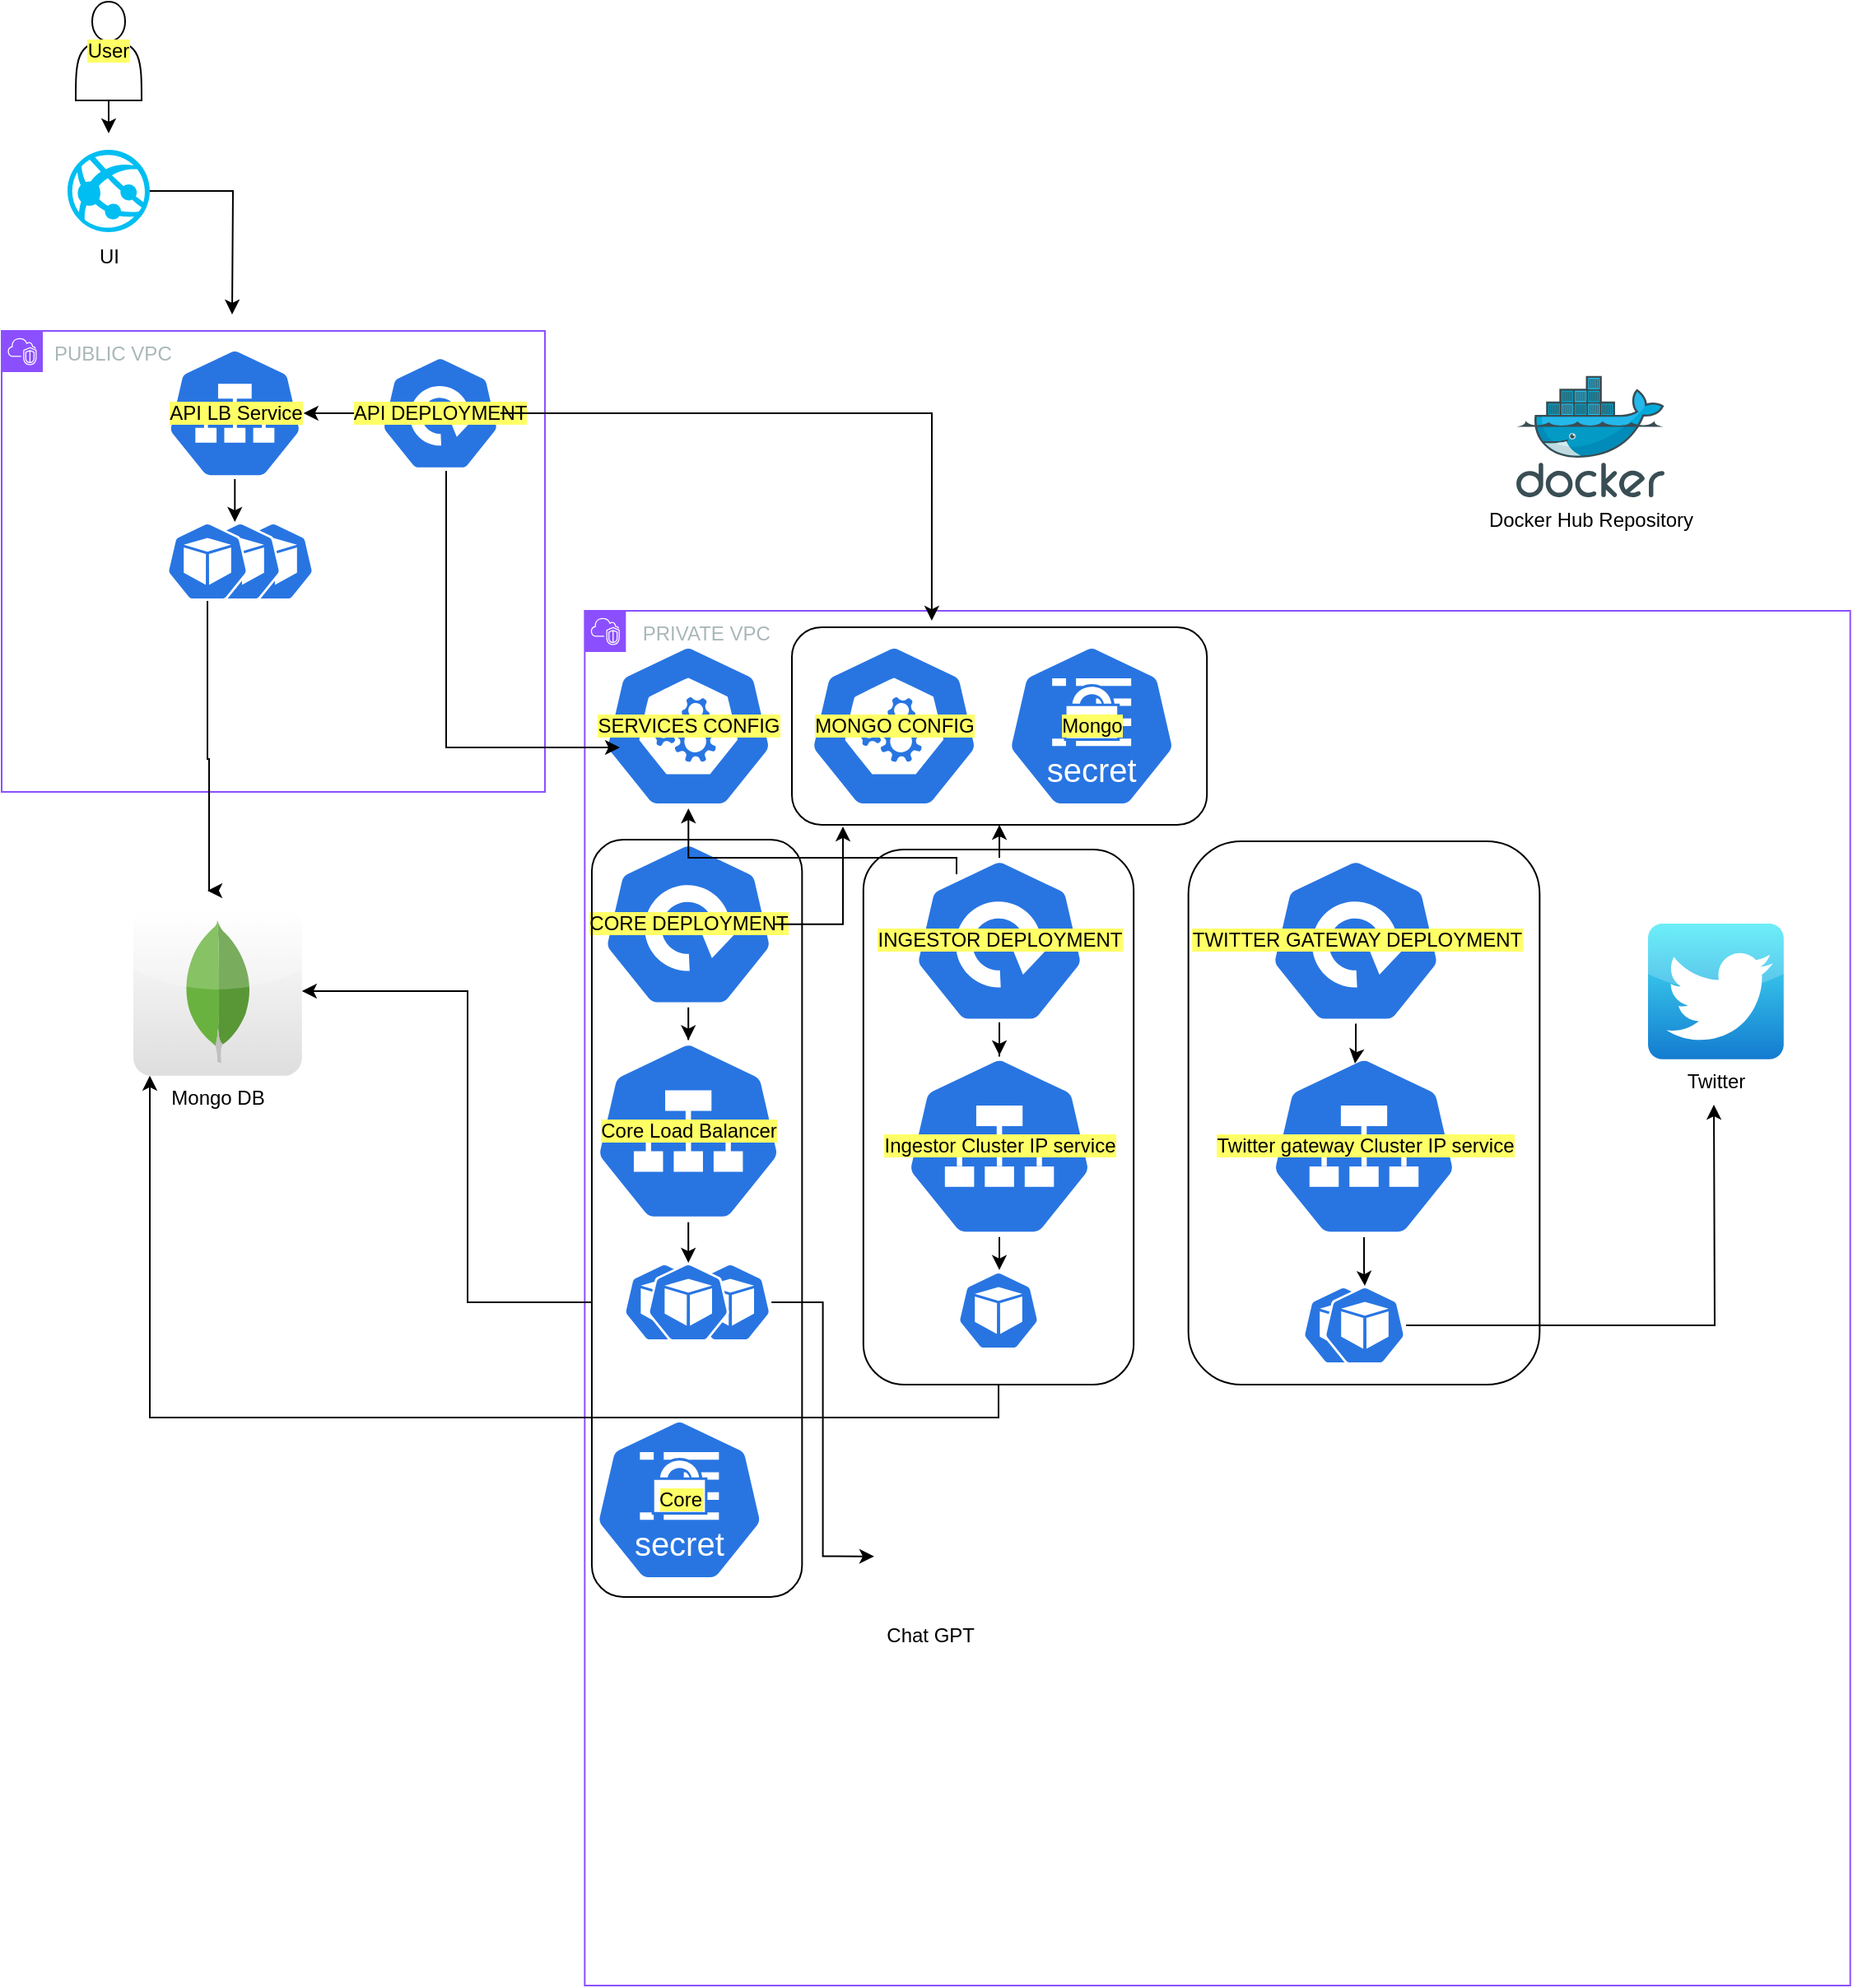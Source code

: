 <mxfile version="23.1.5" type="device">
  <diagram name="Page-1" id="wpjhp378p_wYqzwrvWmC">
    <mxGraphModel dx="1434" dy="2007" grid="1" gridSize="10" guides="1" tooltips="1" connect="1" arrows="1" fold="1" page="1" pageScale="1" pageWidth="850" pageHeight="1100" math="0" shadow="0">
      <root>
        <mxCell id="0" />
        <mxCell id="1" parent="0" />
        <mxCell id="jLbucT6svpMvIEo2dQPF-14" value="&amp;nbsp;PRIVATE VPC" style="points=[[0,0],[0.25,0],[0.5,0],[0.75,0],[1,0],[1,0.25],[1,0.5],[1,0.75],[1,1],[0.75,1],[0.5,1],[0.25,1],[0,1],[0,0.75],[0,0.5],[0,0.25]];outlineConnect=0;gradientColor=none;html=1;whiteSpace=wrap;fontSize=12;fontStyle=0;container=1;pointerEvents=0;collapsible=0;recursiveResize=0;shape=mxgraph.aws4.group;grIcon=mxgraph.aws4.group_vpc2;strokeColor=#8C4FFF;fillColor=none;verticalAlign=top;align=left;spacingLeft=30;fontColor=#AAB7B8;dashed=0;" vertex="1" parent="1">
          <mxGeometry x="374.17" y="190" width="768.66" height="835" as="geometry" />
        </mxCell>
        <mxCell id="jLbucT6svpMvIEo2dQPF-23" value="&lt;span style=&quot;background-color: rgb(255, 255, 102);&quot;&gt;SERVICES CONFIG&lt;/span&gt;" style="aspect=fixed;sketch=0;html=1;dashed=0;whitespace=wrap;fillColor=#2875E2;strokeColor=#ffffff;points=[[0.005,0.63,0],[0.1,0.2,0],[0.9,0.2,0],[0.5,0,0],[0.995,0.63,0],[0.72,0.99,0],[0.5,1,0],[0.28,0.99,0]];shape=mxgraph.kubernetes.icon2;prIcon=c_m" vertex="1" parent="jLbucT6svpMvIEo2dQPF-14">
          <mxGeometry x="10.83" y="20" width="104.17" height="100" as="geometry" />
        </mxCell>
        <mxCell id="jLbucT6svpMvIEo2dQPF-22" value="&lt;span style=&quot;background-color: rgb(255, 255, 102);&quot;&gt;MONGO CONFIG&lt;/span&gt;" style="aspect=fixed;sketch=0;html=1;dashed=0;whitespace=wrap;fillColor=#2875E2;strokeColor=#ffffff;points=[[0.005,0.63,0],[0.1,0.2,0],[0.9,0.2,0],[0.5,0,0],[0.995,0.63,0],[0.72,0.99,0],[0.5,1,0],[0.28,0.99,0]];shape=mxgraph.kubernetes.icon2;prIcon=c_m" vertex="1" parent="jLbucT6svpMvIEo2dQPF-14">
          <mxGeometry x="135.83" y="20" width="104.17" height="100" as="geometry" />
        </mxCell>
        <mxCell id="jLbucT6svpMvIEo2dQPF-2" value="&lt;span style=&quot;background-color: rgb(255, 255, 102);&quot;&gt;Mongo&lt;/span&gt;" style="aspect=fixed;sketch=0;html=1;dashed=0;whitespace=wrap;fillColor=#2875E2;strokeColor=#ffffff;points=[[0.005,0.63,0],[0.1,0.2,0],[0.9,0.2,0],[0.5,0,0],[0.995,0.63,0],[0.72,0.99,0],[0.5,1,0],[0.28,0.99,0]];shape=mxgraph.kubernetes.icon2;kubernetesLabel=1;prIcon=secret" vertex="1" parent="jLbucT6svpMvIEo2dQPF-14">
          <mxGeometry x="255.83" y="20" width="104.17" height="100" as="geometry" />
        </mxCell>
        <mxCell id="jLbucT6svpMvIEo2dQPF-40" value="" style="edgeStyle=orthogonalEdgeStyle;rounded=0;orthogonalLoop=1;jettySize=auto;html=1;" edge="1" parent="jLbucT6svpMvIEo2dQPF-14" source="jLbucT6svpMvIEo2dQPF-7" target="jLbucT6svpMvIEo2dQPF-13">
          <mxGeometry relative="1" as="geometry" />
        </mxCell>
        <mxCell id="jLbucT6svpMvIEo2dQPF-7" value="&lt;span style=&quot;background-color: rgb(255, 255, 102);&quot;&gt;CORE DEPLOYMENT&lt;/span&gt;" style="aspect=fixed;sketch=0;html=1;dashed=0;whitespace=wrap;fillColor=#2875E2;strokeColor=#ffffff;points=[[0.005,0.63,0],[0.1,0.2,0],[0.9,0.2,0],[0.5,0,0],[0.995,0.63,0],[0.72,0.99,0],[0.5,1,0],[0.28,0.99,0]];shape=mxgraph.kubernetes.icon2;prIcon=deploy" vertex="1" parent="jLbucT6svpMvIEo2dQPF-14">
          <mxGeometry x="10.42" y="140" width="105" height="100.8" as="geometry" />
        </mxCell>
        <mxCell id="jLbucT6svpMvIEo2dQPF-11" value="&lt;span style=&quot;background-color: rgb(255, 255, 102);&quot;&gt;TWITTER GATEWAY DEPLOYMENT&lt;/span&gt;" style="aspect=fixed;sketch=0;html=1;dashed=0;whitespace=wrap;fillColor=#2875E2;strokeColor=#ffffff;points=[[0.005,0.63,0],[0.1,0.2,0],[0.9,0.2,0],[0.5,0,0],[0.995,0.63,0],[0.72,0.99,0],[0.5,1,0],[0.28,0.99,0]];shape=mxgraph.kubernetes.icon2;prIcon=deploy" vertex="1" parent="jLbucT6svpMvIEo2dQPF-14">
          <mxGeometry x="415.83" y="150" width="105" height="100.8" as="geometry" />
        </mxCell>
        <mxCell id="jLbucT6svpMvIEo2dQPF-42" value="" style="edgeStyle=orthogonalEdgeStyle;rounded=0;orthogonalLoop=1;jettySize=auto;html=1;" edge="1" parent="jLbucT6svpMvIEo2dQPF-14" source="jLbucT6svpMvIEo2dQPF-13" target="jLbucT6svpMvIEo2dQPF-37">
          <mxGeometry relative="1" as="geometry" />
        </mxCell>
        <mxCell id="jLbucT6svpMvIEo2dQPF-13" value="&lt;span style=&quot;background-color: rgb(255, 255, 102);&quot;&gt;Core Load Balancer&lt;/span&gt;" style="aspect=fixed;sketch=0;html=1;dashed=0;whitespace=wrap;fillColor=#2875E2;strokeColor=#ffffff;points=[[0.005,0.63,0],[0.1,0.2,0],[0.9,0.2,0],[0.5,0,0],[0.995,0.63,0],[0.72,0.99,0],[0.5,1,0],[0.28,0.99,0]];shape=mxgraph.kubernetes.icon2;prIcon=svc" vertex="1" parent="jLbucT6svpMvIEo2dQPF-14">
          <mxGeometry x="5.42" y="260.8" width="115" height="110.4" as="geometry" />
        </mxCell>
        <mxCell id="jLbucT6svpMvIEo2dQPF-142" style="edgeStyle=orthogonalEdgeStyle;rounded=0;orthogonalLoop=1;jettySize=auto;html=1;entryX=0;entryY=0.5;entryDx=0;entryDy=0;" edge="1" parent="jLbucT6svpMvIEo2dQPF-14" source="jLbucT6svpMvIEo2dQPF-35" target="jLbucT6svpMvIEo2dQPF-141">
          <mxGeometry relative="1" as="geometry" />
        </mxCell>
        <mxCell id="jLbucT6svpMvIEo2dQPF-35" value="" style="aspect=fixed;sketch=0;html=1;dashed=0;whitespace=wrap;fillColor=#2875E2;strokeColor=#ffffff;points=[[0.005,0.63,0],[0.1,0.2,0],[0.9,0.2,0],[0.5,0,0],[0.995,0.63,0],[0.72,0.99,0],[0.5,1,0],[0.28,0.99,0]];shape=mxgraph.kubernetes.icon2;prIcon=pod" vertex="1" parent="jLbucT6svpMvIEo2dQPF-14">
          <mxGeometry x="63.42" y="396" width="50" height="48" as="geometry" />
        </mxCell>
        <mxCell id="jLbucT6svpMvIEo2dQPF-36" value="" style="aspect=fixed;sketch=0;html=1;dashed=0;whitespace=wrap;fillColor=#2875E2;strokeColor=#ffffff;points=[[0.005,0.63,0],[0.1,0.2,0],[0.9,0.2,0],[0.5,0,0],[0.995,0.63,0],[0.72,0.99,0],[0.5,1,0],[0.28,0.99,0]];shape=mxgraph.kubernetes.icon2;prIcon=pod" vertex="1" parent="jLbucT6svpMvIEo2dQPF-14">
          <mxGeometry x="23.42" y="396" width="50" height="48" as="geometry" />
        </mxCell>
        <mxCell id="jLbucT6svpMvIEo2dQPF-37" value="" style="aspect=fixed;sketch=0;html=1;dashed=0;whitespace=wrap;fillColor=#2875E2;strokeColor=#ffffff;points=[[0.005,0.63,0],[0.1,0.2,0],[0.9,0.2,0],[0.5,0,0],[0.995,0.63,0],[0.72,0.99,0],[0.5,1,0],[0.28,0.99,0]];shape=mxgraph.kubernetes.icon2;prIcon=pod" vertex="1" parent="jLbucT6svpMvIEo2dQPF-14">
          <mxGeometry x="37.92" y="396" width="50" height="48" as="geometry" />
        </mxCell>
        <mxCell id="jLbucT6svpMvIEo2dQPF-59" value="" style="rounded=1;whiteSpace=wrap;html=1;fillColor=none;" vertex="1" parent="jLbucT6svpMvIEo2dQPF-14">
          <mxGeometry x="125.83" y="10" width="252.08" height="120" as="geometry" />
        </mxCell>
        <mxCell id="jLbucT6svpMvIEo2dQPF-95" style="edgeStyle=orthogonalEdgeStyle;rounded=0;orthogonalLoop=1;jettySize=auto;html=1;exitX=0.252;exitY=0.099;exitDx=0;exitDy=0;exitPerimeter=0;" edge="1" parent="jLbucT6svpMvIEo2dQPF-14" source="jLbucT6svpMvIEo2dQPF-12" target="jLbucT6svpMvIEo2dQPF-23">
          <mxGeometry relative="1" as="geometry">
            <Array as="points">
              <mxPoint x="226" y="150" />
              <mxPoint x="63" y="150" />
            </Array>
          </mxGeometry>
        </mxCell>
        <mxCell id="jLbucT6svpMvIEo2dQPF-96" style="edgeStyle=orthogonalEdgeStyle;rounded=0;orthogonalLoop=1;jettySize=auto;html=1;entryX=0.5;entryY=1;entryDx=0;entryDy=0;" edge="1" parent="jLbucT6svpMvIEo2dQPF-14" source="jLbucT6svpMvIEo2dQPF-12" target="jLbucT6svpMvIEo2dQPF-59">
          <mxGeometry relative="1" as="geometry" />
        </mxCell>
        <mxCell id="jLbucT6svpMvIEo2dQPF-12" value="&lt;span style=&quot;background-color: rgb(255, 255, 102);&quot;&gt;INGESTOR DEPLOYMENT&lt;/span&gt;" style="aspect=fixed;sketch=0;html=1;dashed=0;whitespace=wrap;fillColor=#2875E2;strokeColor=#ffffff;points=[[0.005,0.63,0],[0.1,0.2,0],[0.9,0.2,0],[0.5,0,0],[0.995,0.63,0],[0.72,0.99,0],[0.5,1,0],[0.28,0.99,0]];shape=mxgraph.kubernetes.icon2;prIcon=deploy" vertex="1" parent="jLbucT6svpMvIEo2dQPF-14">
          <mxGeometry x="199.37" y="150" width="105" height="100.8" as="geometry" />
        </mxCell>
        <mxCell id="jLbucT6svpMvIEo2dQPF-18" value="&lt;span style=&quot;background-color: rgb(255, 255, 102);&quot;&gt;Ingestor Cluster IP service&lt;/span&gt;" style="aspect=fixed;sketch=0;html=1;dashed=0;whitespace=wrap;fillColor=#2875E2;strokeColor=#ffffff;points=[[0.005,0.63,0],[0.1,0.2,0],[0.9,0.2,0],[0.5,0,0],[0.995,0.63,0],[0.72,0.99,0],[0.5,1,0],[0.28,0.99,0]];shape=mxgraph.kubernetes.icon2;prIcon=svc" vertex="1" parent="jLbucT6svpMvIEo2dQPF-14">
          <mxGeometry x="194.37" y="270.0" width="115" height="110.4" as="geometry" />
        </mxCell>
        <mxCell id="jLbucT6svpMvIEo2dQPF-63" style="edgeStyle=orthogonalEdgeStyle;rounded=0;orthogonalLoop=1;jettySize=auto;html=1;entryX=0.5;entryY=0;entryDx=0;entryDy=0;entryPerimeter=0;" edge="1" parent="jLbucT6svpMvIEo2dQPF-14" source="jLbucT6svpMvIEo2dQPF-12" target="jLbucT6svpMvIEo2dQPF-18">
          <mxGeometry relative="1" as="geometry" />
        </mxCell>
        <mxCell id="jLbucT6svpMvIEo2dQPF-64" value="" style="aspect=fixed;sketch=0;html=1;dashed=0;whitespace=wrap;fillColor=#2875E2;strokeColor=#ffffff;points=[[0.005,0.63,0],[0.1,0.2,0],[0.9,0.2,0],[0.5,0,0],[0.995,0.63,0],[0.72,0.99,0],[0.5,1,0],[0.28,0.99,0]];shape=mxgraph.kubernetes.icon2;prIcon=pod" vertex="1" parent="jLbucT6svpMvIEo2dQPF-14">
          <mxGeometry x="226.33" y="401" width="50" height="48" as="geometry" />
        </mxCell>
        <mxCell id="jLbucT6svpMvIEo2dQPF-68" value="" style="rounded=1;whiteSpace=wrap;html=1;fillColor=none;" vertex="1" parent="jLbucT6svpMvIEo2dQPF-14">
          <mxGeometry x="169.24" y="145" width="164.17" height="325" as="geometry" />
        </mxCell>
        <mxCell id="jLbucT6svpMvIEo2dQPF-66" style="edgeStyle=orthogonalEdgeStyle;rounded=0;orthogonalLoop=1;jettySize=auto;html=1;entryX=0.5;entryY=0;entryDx=0;entryDy=0;entryPerimeter=0;" edge="1" parent="jLbucT6svpMvIEo2dQPF-14" source="jLbucT6svpMvIEo2dQPF-18" target="jLbucT6svpMvIEo2dQPF-64">
          <mxGeometry relative="1" as="geometry" />
        </mxCell>
        <mxCell id="jLbucT6svpMvIEo2dQPF-125" value="" style="edgeStyle=orthogonalEdgeStyle;rounded=0;orthogonalLoop=1;jettySize=auto;html=1;" edge="1" parent="jLbucT6svpMvIEo2dQPF-14" source="jLbucT6svpMvIEo2dQPF-21" target="jLbucT6svpMvIEo2dQPF-124">
          <mxGeometry relative="1" as="geometry" />
        </mxCell>
        <mxCell id="jLbucT6svpMvIEo2dQPF-21" value="&lt;span style=&quot;background-color: rgb(255, 255, 102);&quot;&gt;Twitter gateway Cluster IP service&lt;/span&gt;" style="aspect=fixed;sketch=0;html=1;dashed=0;whitespace=wrap;fillColor=#2875E2;strokeColor=#ffffff;points=[[0.005,0.63,0],[0.1,0.2,0],[0.9,0.2,0],[0.5,0,0],[0.995,0.63,0],[0.72,0.99,0],[0.5,1,0],[0.28,0.99,0]];shape=mxgraph.kubernetes.icon2;prIcon=svc" vertex="1" parent="jLbucT6svpMvIEo2dQPF-14">
          <mxGeometry x="415.83" y="270.0" width="115" height="110.4" as="geometry" />
        </mxCell>
        <mxCell id="jLbucT6svpMvIEo2dQPF-97" style="edgeStyle=orthogonalEdgeStyle;rounded=0;orthogonalLoop=1;jettySize=auto;html=1;entryX=0.452;entryY=0.045;entryDx=0;entryDy=0;entryPerimeter=0;" edge="1" parent="jLbucT6svpMvIEo2dQPF-14" source="jLbucT6svpMvIEo2dQPF-11" target="jLbucT6svpMvIEo2dQPF-21">
          <mxGeometry relative="1" as="geometry" />
        </mxCell>
        <mxCell id="jLbucT6svpMvIEo2dQPF-98" value="" style="aspect=fixed;sketch=0;html=1;dashed=0;whitespace=wrap;fillColor=#2875E2;strokeColor=#ffffff;points=[[0.005,0.63,0],[0.1,0.2,0],[0.9,0.2,0],[0.5,0,0],[0.995,0.63,0],[0.72,0.99,0],[0.5,1,0],[0.28,0.99,0]];shape=mxgraph.kubernetes.icon2;prIcon=pod" vertex="1" parent="jLbucT6svpMvIEo2dQPF-14">
          <mxGeometry x="435.83" y="410" width="50" height="48" as="geometry" />
        </mxCell>
        <mxCell id="jLbucT6svpMvIEo2dQPF-127" style="edgeStyle=orthogonalEdgeStyle;rounded=0;orthogonalLoop=1;jettySize=auto;html=1;" edge="1" parent="jLbucT6svpMvIEo2dQPF-14" source="jLbucT6svpMvIEo2dQPF-124">
          <mxGeometry relative="1" as="geometry">
            <mxPoint x="685.83" y="300" as="targetPoint" />
          </mxGeometry>
        </mxCell>
        <mxCell id="jLbucT6svpMvIEo2dQPF-124" value="" style="aspect=fixed;sketch=0;html=1;dashed=0;whitespace=wrap;fillColor=#2875E2;strokeColor=#ffffff;points=[[0.005,0.63,0],[0.1,0.2,0],[0.9,0.2,0],[0.5,0,0],[0.995,0.63,0],[0.72,0.99,0],[0.5,1,0],[0.28,0.99,0]];shape=mxgraph.kubernetes.icon2;prIcon=pod" vertex="1" parent="jLbucT6svpMvIEo2dQPF-14">
          <mxGeometry x="448.83" y="410" width="50" height="48" as="geometry" />
        </mxCell>
        <mxCell id="jLbucT6svpMvIEo2dQPF-126" value="" style="rounded=1;whiteSpace=wrap;html=1;fillColor=none;" vertex="1" parent="jLbucT6svpMvIEo2dQPF-14">
          <mxGeometry x="366.66" y="140" width="213.34" height="330" as="geometry" />
        </mxCell>
        <mxCell id="jLbucT6svpMvIEo2dQPF-128" style="edgeStyle=orthogonalEdgeStyle;rounded=0;orthogonalLoop=1;jettySize=auto;html=1;entryX=0.123;entryY=1.008;entryDx=0;entryDy=0;entryPerimeter=0;" edge="1" parent="jLbucT6svpMvIEo2dQPF-14" source="jLbucT6svpMvIEo2dQPF-7" target="jLbucT6svpMvIEo2dQPF-59">
          <mxGeometry relative="1" as="geometry" />
        </mxCell>
        <mxCell id="jLbucT6svpMvIEo2dQPF-5" value="&lt;span style=&quot;background-color: rgb(255, 255, 102);&quot;&gt;Core&lt;/span&gt;" style="aspect=fixed;sketch=0;html=1;dashed=0;whitespace=wrap;fillColor=#2875E2;strokeColor=#ffffff;points=[[0.005,0.63,0],[0.1,0.2,0],[0.9,0.2,0],[0.5,0,0],[0.995,0.63,0],[0.72,0.99,0],[0.5,1,0],[0.28,0.99,0]];shape=mxgraph.kubernetes.icon2;kubernetesLabel=1;prIcon=secret" vertex="1" parent="jLbucT6svpMvIEo2dQPF-14">
          <mxGeometry x="5.42" y="490" width="104.17" height="100" as="geometry" />
        </mxCell>
        <mxCell id="jLbucT6svpMvIEo2dQPF-141" value="Chat GPT" style="shape=image;verticalLabelPosition=bottom;labelBackgroundColor=default;verticalAlign=top;aspect=fixed;imageAspect=0;image=https://uxwing.com/wp-content/themes/uxwing/download/brands-and-social-media/chatgpt-icon.png;" vertex="1" parent="jLbucT6svpMvIEo2dQPF-14">
          <mxGeometry x="175.83" y="540" width="68.66" height="68.66" as="geometry" />
        </mxCell>
        <mxCell id="jLbucT6svpMvIEo2dQPF-67" value="" style="rounded=1;whiteSpace=wrap;html=1;fillColor=none;" vertex="1" parent="jLbucT6svpMvIEo2dQPF-14">
          <mxGeometry x="4.3" y="139" width="127.7" height="460" as="geometry" />
        </mxCell>
        <mxCell id="jLbucT6svpMvIEo2dQPF-147" value="" style="shape=image;verticalLabelPosition=bottom;labelBackgroundColor=default;verticalAlign=top;aspect=fixed;imageAspect=0;image=https://static-00.iconduck.com/assets.00/flask-icon-2048x1826-nxzeqh6a.png;" vertex="1" parent="jLbucT6svpMvIEo2dQPF-14">
          <mxGeometry x="400" y="417.05" width="35.83" height="31.95" as="geometry" />
        </mxCell>
        <mxCell id="jLbucT6svpMvIEo2dQPF-194" value="" style="shape=image;verticalLabelPosition=bottom;labelBackgroundColor=default;verticalAlign=top;aspect=fixed;imageAspect=0;image=https://static-00.iconduck.com/assets.00/flask-icon-2048x1826-nxzeqh6a.png;" vertex="1" parent="jLbucT6svpMvIEo2dQPF-14">
          <mxGeometry x="276.33" y="410" width="35.83" height="31.95" as="geometry" />
        </mxCell>
        <mxCell id="jLbucT6svpMvIEo2dQPF-195" value="" style="shape=image;verticalLabelPosition=bottom;labelBackgroundColor=default;verticalAlign=top;aspect=fixed;imageAspect=0;image=https://static-00.iconduck.com/assets.00/flask-icon-2048x1826-nxzeqh6a.png;" vertex="1" parent="jLbucT6svpMvIEo2dQPF-14">
          <mxGeometry x="5.42" y="404.03" width="35.83" height="31.95" as="geometry" />
        </mxCell>
        <mxCell id="jLbucT6svpMvIEo2dQPF-24" value="PUBLIC VPC" style="points=[[0,0],[0.25,0],[0.5,0],[0.75,0],[1,0],[1,0.25],[1,0.5],[1,0.75],[1,1],[0.75,1],[0.5,1],[0.25,1],[0,1],[0,0.75],[0,0.5],[0,0.25]];outlineConnect=0;gradientColor=none;html=1;whiteSpace=wrap;fontSize=12;fontStyle=0;container=1;pointerEvents=0;collapsible=0;recursiveResize=0;shape=mxgraph.aws4.group;grIcon=mxgraph.aws4.group_vpc2;strokeColor=#8C4FFF;fillColor=none;verticalAlign=top;align=left;spacingLeft=30;fontColor=#AAB7B8;dashed=0;" vertex="1" parent="1">
          <mxGeometry x="20" y="20" width="330" height="280" as="geometry" />
        </mxCell>
        <mxCell id="jLbucT6svpMvIEo2dQPF-31" value="" style="edgeStyle=orthogonalEdgeStyle;rounded=0;orthogonalLoop=1;jettySize=auto;html=1;" edge="1" parent="jLbucT6svpMvIEo2dQPF-24" source="jLbucT6svpMvIEo2dQPF-15" target="jLbucT6svpMvIEo2dQPF-27">
          <mxGeometry relative="1" as="geometry">
            <Array as="points">
              <mxPoint x="142" y="110" />
              <mxPoint x="142" y="110" />
            </Array>
          </mxGeometry>
        </mxCell>
        <mxCell id="jLbucT6svpMvIEo2dQPF-15" value="&lt;span style=&quot;background-color: rgb(255, 255, 102);&quot;&gt;API LB Service&lt;/span&gt;" style="aspect=fixed;sketch=0;html=1;dashed=0;whitespace=wrap;fillColor=#2875E2;strokeColor=#ffffff;points=[[0.005,0.63,0],[0.1,0.2,0],[0.9,0.2,0],[0.5,0,0],[0.995,0.63,0],[0.72,0.99,0],[0.5,1,0],[0.28,0.99,0]];shape=mxgraph.kubernetes.icon2;prIcon=svc" vertex="1" parent="jLbucT6svpMvIEo2dQPF-24">
          <mxGeometry x="100" y="10" width="83.33" height="80" as="geometry" />
        </mxCell>
        <mxCell id="jLbucT6svpMvIEo2dQPF-29" value="" style="edgeStyle=orthogonalEdgeStyle;rounded=0;orthogonalLoop=1;jettySize=auto;html=1;" edge="1" parent="jLbucT6svpMvIEo2dQPF-24" source="jLbucT6svpMvIEo2dQPF-9" target="jLbucT6svpMvIEo2dQPF-15">
          <mxGeometry relative="1" as="geometry" />
        </mxCell>
        <mxCell id="jLbucT6svpMvIEo2dQPF-9" value="&lt;span style=&quot;background-color: rgb(255, 255, 102);&quot;&gt;API DEPLOYMENT&lt;/span&gt;" style="aspect=fixed;sketch=0;html=1;dashed=0;whitespace=wrap;fillColor=#2875E2;strokeColor=#ffffff;points=[[0.005,0.63,0],[0.1,0.2,0],[0.9,0.2,0],[0.5,0,0],[0.995,0.63,0],[0.72,0.99,0],[0.5,1,0],[0.28,0.99,0]];shape=mxgraph.kubernetes.icon2;prIcon=deploy" vertex="1" parent="jLbucT6svpMvIEo2dQPF-24">
          <mxGeometry x="230" y="15" width="72.92" height="70" as="geometry" />
        </mxCell>
        <mxCell id="jLbucT6svpMvIEo2dQPF-28" value="" style="aspect=fixed;sketch=0;html=1;dashed=0;whitespace=wrap;fillColor=#2875E2;strokeColor=#ffffff;points=[[0.005,0.63,0],[0.1,0.2,0],[0.9,0.2,0],[0.5,0,0],[0.995,0.63,0],[0.72,0.99,0],[0.5,1,0],[0.28,0.99,0]];shape=mxgraph.kubernetes.icon2;prIcon=pod" vertex="1" parent="jLbucT6svpMvIEo2dQPF-24">
          <mxGeometry x="140" y="116" width="50" height="48" as="geometry" />
        </mxCell>
        <mxCell id="jLbucT6svpMvIEo2dQPF-26" value="" style="aspect=fixed;sketch=0;html=1;dashed=0;whitespace=wrap;fillColor=#2875E2;strokeColor=#ffffff;points=[[0.005,0.63,0],[0.1,0.2,0],[0.9,0.2,0],[0.5,0,0],[0.995,0.63,0],[0.72,0.99,0],[0.5,1,0],[0.28,0.99,0]];shape=mxgraph.kubernetes.icon2;prIcon=pod" vertex="1" parent="jLbucT6svpMvIEo2dQPF-24">
          <mxGeometry x="120" y="116" width="50" height="48" as="geometry" />
        </mxCell>
        <mxCell id="jLbucT6svpMvIEo2dQPF-131" style="edgeStyle=orthogonalEdgeStyle;rounded=0;orthogonalLoop=1;jettySize=auto;html=1;" edge="1" parent="jLbucT6svpMvIEo2dQPF-24" source="jLbucT6svpMvIEo2dQPF-27">
          <mxGeometry relative="1" as="geometry">
            <mxPoint x="125" y="340" as="targetPoint" />
            <Array as="points">
              <mxPoint x="125" y="260" />
              <mxPoint x="126" y="260" />
            </Array>
          </mxGeometry>
        </mxCell>
        <mxCell id="jLbucT6svpMvIEo2dQPF-27" value="" style="aspect=fixed;sketch=0;html=1;dashed=0;whitespace=wrap;fillColor=#2875E2;strokeColor=#ffffff;points=[[0.005,0.63,0],[0.1,0.2,0],[0.9,0.2,0],[0.5,0,0],[0.995,0.63,0],[0.72,0.99,0],[0.5,1,0],[0.28,0.99,0]];shape=mxgraph.kubernetes.icon2;prIcon=pod" vertex="1" parent="jLbucT6svpMvIEo2dQPF-24">
          <mxGeometry x="100" y="116" width="50" height="48" as="geometry" />
        </mxCell>
        <mxCell id="jLbucT6svpMvIEo2dQPF-38" style="edgeStyle=orthogonalEdgeStyle;rounded=0;orthogonalLoop=1;jettySize=auto;html=1;entryX=0.005;entryY=0.63;entryDx=0;entryDy=0;entryPerimeter=0;" edge="1" parent="jLbucT6svpMvIEo2dQPF-24">
          <mxGeometry relative="1" as="geometry">
            <mxPoint x="270" y="85" as="sourcePoint" />
            <mxPoint x="375.521" y="253" as="targetPoint" />
            <Array as="points">
              <mxPoint x="270" y="253" />
            </Array>
          </mxGeometry>
        </mxCell>
        <mxCell id="jLbucT6svpMvIEo2dQPF-148" value="" style="shape=image;verticalLabelPosition=bottom;labelBackgroundColor=default;verticalAlign=top;aspect=fixed;imageAspect=0;image=https://static-00.iconduck.com/assets.00/flask-icon-2048x1826-nxzeqh6a.png;" vertex="1" parent="jLbucT6svpMvIEo2dQPF-24">
          <mxGeometry x="64.17" y="124.03" width="35.83" height="31.95" as="geometry" />
        </mxCell>
        <mxCell id="jLbucT6svpMvIEo2dQPF-33" value="Mongo DB" style="dashed=0;outlineConnect=0;html=1;align=center;labelPosition=center;verticalLabelPosition=bottom;verticalAlign=top;shape=mxgraph.webicons.mongodb;gradientColor=#DFDEDE" vertex="1" parent="1">
          <mxGeometry x="100.0" y="370" width="102.4" height="102.4" as="geometry" />
        </mxCell>
        <mxCell id="jLbucT6svpMvIEo2dQPF-34" value="Twitter" style="dashed=0;outlineConnect=0;html=1;align=center;labelPosition=center;verticalLabelPosition=bottom;verticalAlign=top;shape=mxgraph.webicons.twitter;fillColor=#49EAF7;gradientColor=#137BD0" vertex="1" parent="1">
          <mxGeometry x="1020" y="380" width="82.4" height="82.4" as="geometry" />
        </mxCell>
        <mxCell id="jLbucT6svpMvIEo2dQPF-58" style="edgeStyle=orthogonalEdgeStyle;rounded=0;orthogonalLoop=1;jettySize=auto;html=1;entryX=0.337;entryY=-0.033;entryDx=0;entryDy=0;entryPerimeter=0;" edge="1" parent="1" source="jLbucT6svpMvIEo2dQPF-9" target="jLbucT6svpMvIEo2dQPF-59">
          <mxGeometry relative="1" as="geometry">
            <mxPoint x="560" y="130" as="targetPoint" />
          </mxGeometry>
        </mxCell>
        <mxCell id="jLbucT6svpMvIEo2dQPF-129" style="edgeStyle=orthogonalEdgeStyle;rounded=0;orthogonalLoop=1;jettySize=auto;html=1;" edge="1" parent="1" source="jLbucT6svpMvIEo2dQPF-67" target="jLbucT6svpMvIEo2dQPF-33">
          <mxGeometry relative="1" as="geometry">
            <Array as="points">
              <mxPoint x="303" y="610" />
              <mxPoint x="303" y="421" />
            </Array>
          </mxGeometry>
        </mxCell>
        <mxCell id="jLbucT6svpMvIEo2dQPF-130" style="edgeStyle=orthogonalEdgeStyle;rounded=0;orthogonalLoop=1;jettySize=auto;html=1;" edge="1" parent="1" source="jLbucT6svpMvIEo2dQPF-68" target="jLbucT6svpMvIEo2dQPF-33">
          <mxGeometry relative="1" as="geometry">
            <Array as="points">
              <mxPoint x="626" y="680" />
              <mxPoint x="110" y="680" />
            </Array>
          </mxGeometry>
        </mxCell>
        <mxCell id="jLbucT6svpMvIEo2dQPF-140" style="edgeStyle=orthogonalEdgeStyle;rounded=0;orthogonalLoop=1;jettySize=auto;html=1;" edge="1" parent="1" source="jLbucT6svpMvIEo2dQPF-132">
          <mxGeometry relative="1" as="geometry">
            <mxPoint x="85" y="-100" as="targetPoint" />
          </mxGeometry>
        </mxCell>
        <mxCell id="jLbucT6svpMvIEo2dQPF-132" value="&lt;span style=&quot;background-color: rgb(255, 255, 102);&quot;&gt;User&lt;/span&gt;" style="shape=actor;whiteSpace=wrap;html=1;" vertex="1" parent="1">
          <mxGeometry x="65" y="-180" width="40" height="60" as="geometry" />
        </mxCell>
        <mxCell id="jLbucT6svpMvIEo2dQPF-138" style="edgeStyle=orthogonalEdgeStyle;rounded=0;orthogonalLoop=1;jettySize=auto;html=1;" edge="1" parent="1" source="jLbucT6svpMvIEo2dQPF-133">
          <mxGeometry relative="1" as="geometry">
            <mxPoint x="160" y="10" as="targetPoint" />
          </mxGeometry>
        </mxCell>
        <mxCell id="jLbucT6svpMvIEo2dQPF-133" value="" style="verticalLabelPosition=bottom;html=1;verticalAlign=top;align=center;strokeColor=none;fillColor=#00BEF2;shape=mxgraph.azure.azure_website;pointerEvents=1;" vertex="1" parent="1">
          <mxGeometry x="60" y="-90" width="50" height="50" as="geometry" />
        </mxCell>
        <mxCell id="jLbucT6svpMvIEo2dQPF-134" value="UI" style="text;html=1;align=center;verticalAlign=middle;resizable=0;points=[];autosize=1;strokeColor=none;fillColor=none;" vertex="1" parent="1">
          <mxGeometry x="65" y="-40" width="40" height="30" as="geometry" />
        </mxCell>
        <mxCell id="jLbucT6svpMvIEo2dQPF-143" value="Docker Hub Repository" style="image;sketch=0;aspect=fixed;html=1;points=[];align=center;fontSize=12;image=img/lib/mscae/Docker.svg;" vertex="1" parent="1">
          <mxGeometry x="940" y="47.2" width="90" height="73.8" as="geometry" />
        </mxCell>
        <mxCell id="jLbucT6svpMvIEo2dQPF-146" value="" style="shape=image;verticalLabelPosition=bottom;labelBackgroundColor=default;verticalAlign=top;aspect=fixed;imageAspect=0;image=https://seeklogo.com/images/S/streamlit-logo-1A3B208AE4-seeklogo.com.png;" vertex="1" parent="1">
          <mxGeometry x="62.5" y="-64.45" width="45" height="24.45" as="geometry" />
        </mxCell>
      </root>
    </mxGraphModel>
  </diagram>
</mxfile>
